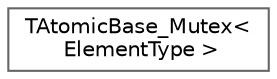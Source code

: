 digraph "Graphical Class Hierarchy"
{
 // INTERACTIVE_SVG=YES
 // LATEX_PDF_SIZE
  bgcolor="transparent";
  edge [fontname=Helvetica,fontsize=10,labelfontname=Helvetica,labelfontsize=10];
  node [fontname=Helvetica,fontsize=10,shape=box,height=0.2,width=0.4];
  rankdir="LR";
  Node0 [id="Node000000",label="TAtomicBase_Mutex\<\l ElementType \>",height=0.2,width=0.4,color="grey40", fillcolor="white", style="filled",URL="$d8/db3/structTAtomicBase__Mutex.html",tooltip=" "];
}
